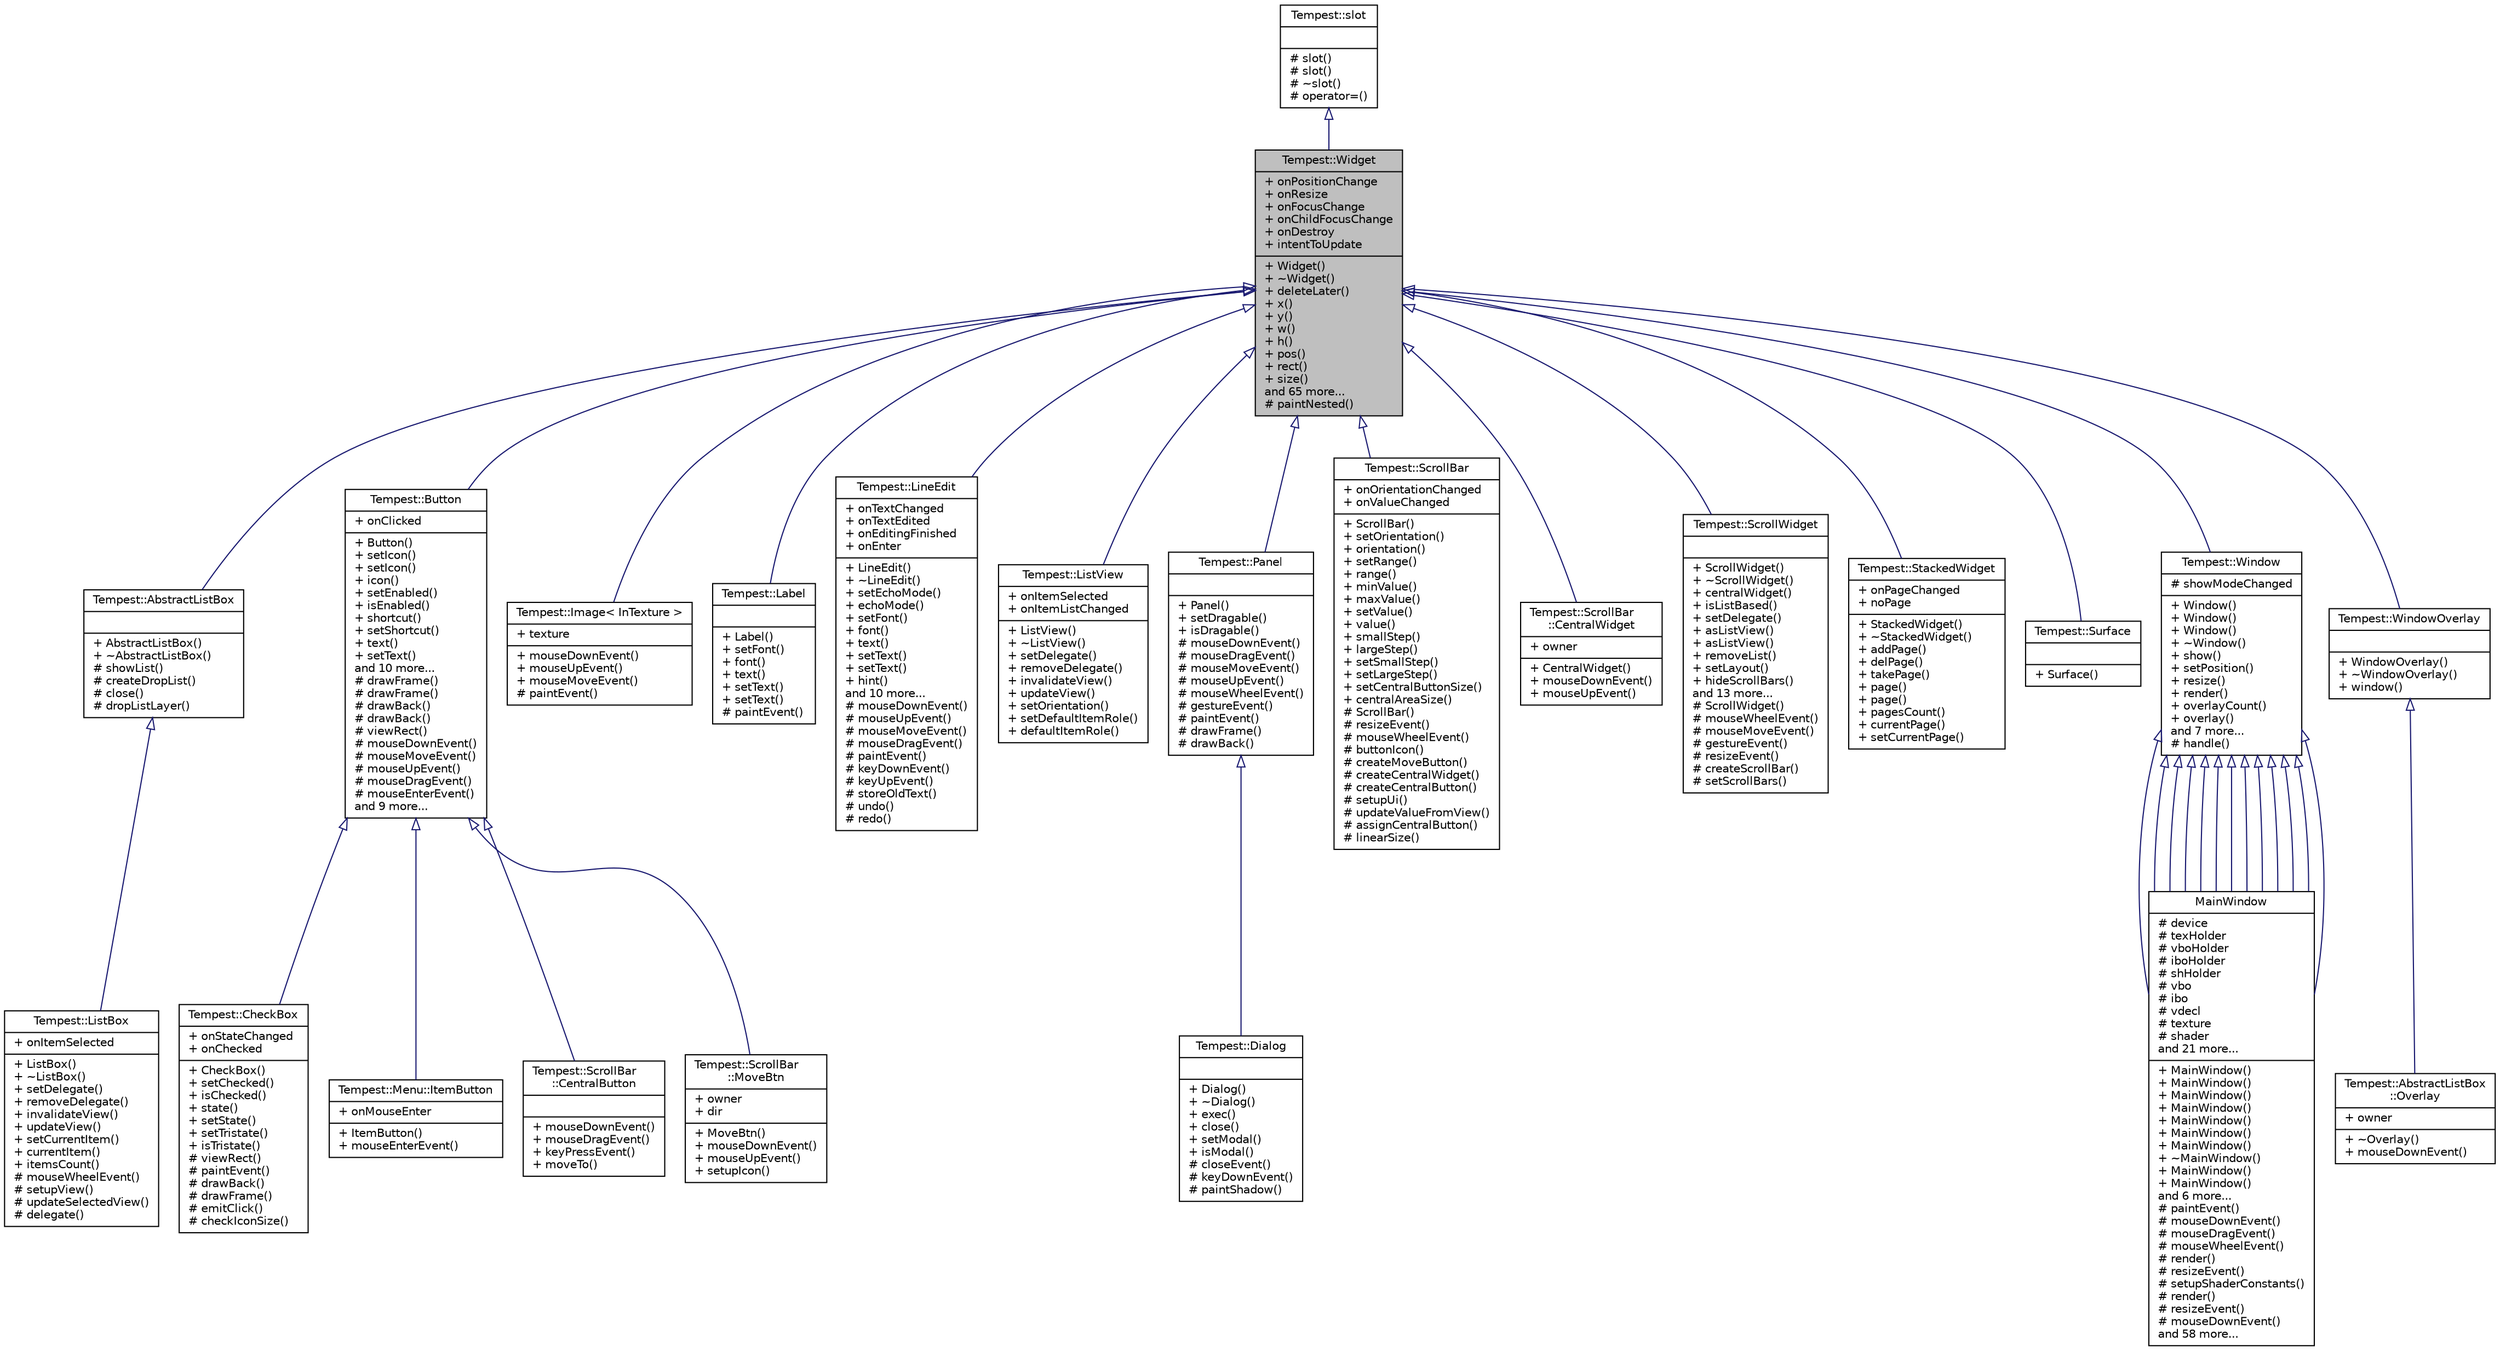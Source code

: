 digraph "Tempest::Widget"
{
  edge [fontname="Helvetica",fontsize="10",labelfontname="Helvetica",labelfontsize="10"];
  node [fontname="Helvetica",fontsize="10",shape=record];
  Node0 [label="{Tempest::Widget\n|+ onPositionChange\l+ onResize\l+ onFocusChange\l+ onChildFocusChange\l+ onDestroy\l+ intentToUpdate\l|+ Widget()\l+ ~Widget()\l+ deleteLater()\l+ x()\l+ y()\l+ w()\l+ h()\l+ pos()\l+ rect()\l+ size()\land 65 more...\l# paintNested()\l}",height=0.2,width=0.4,color="black", fillcolor="grey75", style="filled", fontcolor="black"];
  Node1 -> Node0 [dir="back",color="midnightblue",fontsize="10",style="solid",arrowtail="onormal",fontname="Helvetica"];
  Node1 [label="{Tempest::slot\n||# slot()\l# slot()\l# ~slot()\l# operator=()\l}",height=0.2,width=0.4,color="black", fillcolor="white", style="filled",URL="$class_tempest_1_1slot.html"];
  Node0 -> Node2 [dir="back",color="midnightblue",fontsize="10",style="solid",arrowtail="onormal",fontname="Helvetica"];
  Node2 [label="{Tempest::AbstractListBox\n||+ AbstractListBox()\l+ ~AbstractListBox()\l# showList()\l# createDropList()\l# close()\l# dropListLayer()\l}",height=0.2,width=0.4,color="black", fillcolor="white", style="filled",URL="$class_tempest_1_1_abstract_list_box.html"];
  Node2 -> Node3 [dir="back",color="midnightblue",fontsize="10",style="solid",arrowtail="onormal",fontname="Helvetica"];
  Node3 [label="{Tempest::ListBox\n|+ onItemSelected\l|+ ListBox()\l+ ~ListBox()\l+ setDelegate()\l+ removeDelegate()\l+ invalidateView()\l+ updateView()\l+ setCurrentItem()\l+ currentItem()\l+ itemsCount()\l# mouseWheelEvent()\l# setupView()\l# updateSelectedView()\l# delegate()\l}",height=0.2,width=0.4,color="black", fillcolor="white", style="filled",URL="$class_tempest_1_1_list_box.html"];
  Node0 -> Node4 [dir="back",color="midnightblue",fontsize="10",style="solid",arrowtail="onormal",fontname="Helvetica"];
  Node4 [label="{Tempest::Button\n|+ onClicked\l|+ Button()\l+ setIcon()\l+ setIcon()\l+ icon()\l+ setEnabled()\l+ isEnabled()\l+ shortcut()\l+ setShortcut()\l+ text()\l+ setText()\land 10 more...\l# drawFrame()\l# drawFrame()\l# drawBack()\l# drawBack()\l# viewRect()\l# mouseDownEvent()\l# mouseMoveEvent()\l# mouseUpEvent()\l# mouseDragEvent()\l# mouseEnterEvent()\land 9 more...\l}",height=0.2,width=0.4,color="black", fillcolor="white", style="filled",URL="$class_tempest_1_1_button.html"];
  Node4 -> Node5 [dir="back",color="midnightblue",fontsize="10",style="solid",arrowtail="onormal",fontname="Helvetica"];
  Node5 [label="{Tempest::CheckBox\n|+ onStateChanged\l+ onChecked\l|+ CheckBox()\l+ setChecked()\l+ isChecked()\l+ state()\l+ setState()\l+ setTristate()\l+ isTristate()\l# viewRect()\l# paintEvent()\l# drawBack()\l# drawFrame()\l# emitClick()\l# checkIconSize()\l}",height=0.2,width=0.4,color="black", fillcolor="white", style="filled",URL="$class_tempest_1_1_check_box.html"];
  Node4 -> Node6 [dir="back",color="midnightblue",fontsize="10",style="solid",arrowtail="onormal",fontname="Helvetica"];
  Node6 [label="{Tempest::Menu::ItemButton\n|+ onMouseEnter\l|+ ItemButton()\l+ mouseEnterEvent()\l}",height=0.2,width=0.4,color="black", fillcolor="white", style="filled",URL="$struct_tempest_1_1_menu_1_1_item_button.html"];
  Node4 -> Node7 [dir="back",color="midnightblue",fontsize="10",style="solid",arrowtail="onormal",fontname="Helvetica"];
  Node7 [label="{Tempest::ScrollBar\l::CentralButton\n||+ mouseDownEvent()\l+ mouseDragEvent()\l+ keyPressEvent()\l+ moveTo()\l}",height=0.2,width=0.4,color="black", fillcolor="white", style="filled",URL="$struct_tempest_1_1_scroll_bar_1_1_central_button.html"];
  Node4 -> Node8 [dir="back",color="midnightblue",fontsize="10",style="solid",arrowtail="onormal",fontname="Helvetica"];
  Node8 [label="{Tempest::ScrollBar\l::MoveBtn\n|+ owner\l+ dir\l|+ MoveBtn()\l+ mouseDownEvent()\l+ mouseUpEvent()\l+ setupIcon()\l}",height=0.2,width=0.4,color="black", fillcolor="white", style="filled",URL="$struct_tempest_1_1_scroll_bar_1_1_move_btn.html"];
  Node0 -> Node9 [dir="back",color="midnightblue",fontsize="10",style="solid",arrowtail="onormal",fontname="Helvetica"];
  Node9 [label="{Tempest::Image\< InTexture \>\n|+ texture\l|+ mouseDownEvent()\l+ mouseUpEvent()\l+ mouseMoveEvent()\l# paintEvent()\l}",height=0.2,width=0.4,color="black", fillcolor="white", style="filled",URL="$class_tempest_1_1_image.html"];
  Node0 -> Node10 [dir="back",color="midnightblue",fontsize="10",style="solid",arrowtail="onormal",fontname="Helvetica"];
  Node10 [label="{Tempest::Label\n||+ Label()\l+ setFont()\l+ font()\l+ text()\l+ setText()\l+ setText()\l# paintEvent()\l}",height=0.2,width=0.4,color="black", fillcolor="white", style="filled",URL="$class_tempest_1_1_label.html"];
  Node0 -> Node11 [dir="back",color="midnightblue",fontsize="10",style="solid",arrowtail="onormal",fontname="Helvetica"];
  Node11 [label="{Tempest::LineEdit\n|+ onTextChanged\l+ onTextEdited\l+ onEditingFinished\l+ onEnter\l|+ LineEdit()\l+ ~LineEdit()\l+ setEchoMode()\l+ echoMode()\l+ setFont()\l+ font()\l+ text()\l+ setText()\l+ setText()\l+ hint()\land 10 more...\l# mouseDownEvent()\l# mouseUpEvent()\l# mouseMoveEvent()\l# mouseDragEvent()\l# paintEvent()\l# keyDownEvent()\l# keyUpEvent()\l# storeOldText()\l# undo()\l# redo()\l}",height=0.2,width=0.4,color="black", fillcolor="white", style="filled",URL="$class_tempest_1_1_line_edit.html"];
  Node0 -> Node12 [dir="back",color="midnightblue",fontsize="10",style="solid",arrowtail="onormal",fontname="Helvetica"];
  Node12 [label="{Tempest::ListView\n|+ onItemSelected\l+ onItemListChanged\l|+ ListView()\l+ ~ListView()\l+ setDelegate()\l+ removeDelegate()\l+ invalidateView()\l+ updateView()\l+ setOrientation()\l+ setDefaultItemRole()\l+ defaultItemRole()\l}",height=0.2,width=0.4,color="black", fillcolor="white", style="filled",URL="$class_tempest_1_1_list_view.html"];
  Node0 -> Node13 [dir="back",color="midnightblue",fontsize="10",style="solid",arrowtail="onormal",fontname="Helvetica"];
  Node13 [label="{Tempest::Panel\n||+ Panel()\l+ setDragable()\l+ isDragable()\l# mouseDownEvent()\l# mouseDragEvent()\l# mouseMoveEvent()\l# mouseUpEvent()\l# mouseWheelEvent()\l# gestureEvent()\l# paintEvent()\l# drawFrame()\l# drawBack()\l}",height=0.2,width=0.4,color="black", fillcolor="white", style="filled",URL="$class_tempest_1_1_panel.html"];
  Node13 -> Node14 [dir="back",color="midnightblue",fontsize="10",style="solid",arrowtail="onormal",fontname="Helvetica"];
  Node14 [label="{Tempest::Dialog\n||+ Dialog()\l+ ~Dialog()\l+ exec()\l+ close()\l+ setModal()\l+ isModal()\l# closeEvent()\l# keyDownEvent()\l# paintShadow()\l}",height=0.2,width=0.4,color="black", fillcolor="white", style="filled",URL="$class_tempest_1_1_dialog.html"];
  Node0 -> Node15 [dir="back",color="midnightblue",fontsize="10",style="solid",arrowtail="onormal",fontname="Helvetica"];
  Node15 [label="{Tempest::ScrollBar\n|+ onOrientationChanged\l+ onValueChanged\l|+ ScrollBar()\l+ setOrientation()\l+ orientation()\l+ setRange()\l+ range()\l+ minValue()\l+ maxValue()\l+ setValue()\l+ value()\l+ smallStep()\l+ largeStep()\l+ setSmallStep()\l+ setLargeStep()\l+ setCentralButtonSize()\l+ centralAreaSize()\l# ScrollBar()\l# resizeEvent()\l# mouseWheelEvent()\l# buttonIcon()\l# createMoveButton()\l# createCentralWidget()\l# createCentralButton()\l# setupUi()\l# updateValueFromView()\l# assignCentralButton()\l# linearSize()\l}",height=0.2,width=0.4,color="black", fillcolor="white", style="filled",URL="$class_tempest_1_1_scroll_bar.html"];
  Node0 -> Node16 [dir="back",color="midnightblue",fontsize="10",style="solid",arrowtail="onormal",fontname="Helvetica"];
  Node16 [label="{Tempest::ScrollBar\l::CentralWidget\n|+ owner\l|+ CentralWidget()\l+ mouseDownEvent()\l+ mouseUpEvent()\l}",height=0.2,width=0.4,color="black", fillcolor="white", style="filled",URL="$struct_tempest_1_1_scroll_bar_1_1_central_widget.html"];
  Node0 -> Node17 [dir="back",color="midnightblue",fontsize="10",style="solid",arrowtail="onormal",fontname="Helvetica"];
  Node17 [label="{Tempest::ScrollWidget\n||+ ScrollWidget()\l+ ~ScrollWidget()\l+ centralWidget()\l+ isListBased()\l+ setDelegate()\l+ asListView()\l+ asListView()\l+ removeList()\l+ setLayout()\l+ hideScrollBars()\land 13 more...\l# ScrollWidget()\l# mouseWheelEvent()\l# mouseMoveEvent()\l# gestureEvent()\l# resizeEvent()\l# createScrollBar()\l# setScrollBars()\l}",height=0.2,width=0.4,color="black", fillcolor="white", style="filled",URL="$class_tempest_1_1_scroll_widget.html"];
  Node0 -> Node18 [dir="back",color="midnightblue",fontsize="10",style="solid",arrowtail="onormal",fontname="Helvetica"];
  Node18 [label="{Tempest::StackedWidget\n|+ onPageChanged\l+ noPage\l|+ StackedWidget()\l+ ~StackedWidget()\l+ addPage()\l+ delPage()\l+ takePage()\l+ page()\l+ page()\l+ pagesCount()\l+ currentPage()\l+ setCurrentPage()\l}",height=0.2,width=0.4,color="black", fillcolor="white", style="filled",URL="$class_tempest_1_1_stacked_widget.html"];
  Node0 -> Node19 [dir="back",color="midnightblue",fontsize="10",style="solid",arrowtail="onormal",fontname="Helvetica"];
  Node19 [label="{Tempest::Surface\n||+ Surface()\l}",height=0.2,width=0.4,color="black", fillcolor="white", style="filled",URL="$class_tempest_1_1_surface.html"];
  Node0 -> Node20 [dir="back",color="midnightblue",fontsize="10",style="solid",arrowtail="onormal",fontname="Helvetica"];
  Node20 [label="{Tempest::Window\n|# showModeChanged\l|+ Window()\l+ Window()\l+ Window()\l+ ~Window()\l+ show()\l+ setPosition()\l+ resize()\l+ render()\l+ overlayCount()\l+ overlay()\land 7 more...\l# handle()\l}",height=0.2,width=0.4,color="black", fillcolor="white", style="filled",URL="$class_tempest_1_1_window.html"];
  Node20 -> Node21 [dir="back",color="midnightblue",fontsize="10",style="solid",arrowtail="onormal",fontname="Helvetica"];
  Node21 [label="{MainWindow\n|# device\l# texHolder\l# vboHolder\l# iboHolder\l# shHolder\l# vbo\l# ibo\l# vdecl\l# texture\l# shader\land 21 more...\l|+ MainWindow()\l+ MainWindow()\l+ MainWindow()\l+ MainWindow()\l+ MainWindow()\l+ MainWindow()\l+ MainWindow()\l+ ~MainWindow()\l+ MainWindow()\l+ MainWindow()\land 6 more...\l# paintEvent()\l# mouseDownEvent()\l# mouseDragEvent()\l# mouseWheelEvent()\l# render()\l# resizeEvent()\l# setupShaderConstants()\l# render()\l# resizeEvent()\l# mouseDownEvent()\land 58 more...\l}",height=0.2,width=0.4,color="black", fillcolor="white", style="filled",URL="$class_main_window.html"];
  Node20 -> Node21 [dir="back",color="midnightblue",fontsize="10",style="solid",arrowtail="onormal",fontname="Helvetica"];
  Node20 -> Node21 [dir="back",color="midnightblue",fontsize="10",style="solid",arrowtail="onormal",fontname="Helvetica"];
  Node20 -> Node21 [dir="back",color="midnightblue",fontsize="10",style="solid",arrowtail="onormal",fontname="Helvetica"];
  Node20 -> Node21 [dir="back",color="midnightblue",fontsize="10",style="solid",arrowtail="onormal",fontname="Helvetica"];
  Node20 -> Node21 [dir="back",color="midnightblue",fontsize="10",style="solid",arrowtail="onormal",fontname="Helvetica"];
  Node20 -> Node21 [dir="back",color="midnightblue",fontsize="10",style="solid",arrowtail="onormal",fontname="Helvetica"];
  Node20 -> Node21 [dir="back",color="midnightblue",fontsize="10",style="solid",arrowtail="onormal",fontname="Helvetica"];
  Node20 -> Node21 [dir="back",color="midnightblue",fontsize="10",style="solid",arrowtail="onormal",fontname="Helvetica"];
  Node20 -> Node21 [dir="back",color="midnightblue",fontsize="10",style="solid",arrowtail="onormal",fontname="Helvetica"];
  Node20 -> Node21 [dir="back",color="midnightblue",fontsize="10",style="solid",arrowtail="onormal",fontname="Helvetica"];
  Node20 -> Node21 [dir="back",color="midnightblue",fontsize="10",style="solid",arrowtail="onormal",fontname="Helvetica"];
  Node20 -> Node21 [dir="back",color="midnightblue",fontsize="10",style="solid",arrowtail="onormal",fontname="Helvetica"];
  Node0 -> Node22 [dir="back",color="midnightblue",fontsize="10",style="solid",arrowtail="onormal",fontname="Helvetica"];
  Node22 [label="{Tempest::WindowOverlay\n||+ WindowOverlay()\l+ ~WindowOverlay()\l+ window()\l}",height=0.2,width=0.4,color="black", fillcolor="white", style="filled",URL="$class_tempest_1_1_window_overlay.html"];
  Node22 -> Node23 [dir="back",color="midnightblue",fontsize="10",style="solid",arrowtail="onormal",fontname="Helvetica"];
  Node23 [label="{Tempest::AbstractListBox\l::Overlay\n|+ owner\l|+ ~Overlay()\l+ mouseDownEvent()\l}",height=0.2,width=0.4,color="black", fillcolor="white", style="filled",URL="$struct_tempest_1_1_abstract_list_box_1_1_overlay.html"];
}
